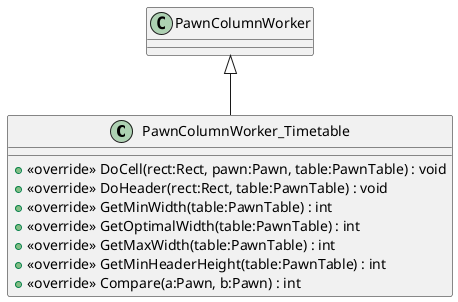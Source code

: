 @startuml
class PawnColumnWorker_Timetable {
    + <<override>> DoCell(rect:Rect, pawn:Pawn, table:PawnTable) : void
    + <<override>> DoHeader(rect:Rect, table:PawnTable) : void
    + <<override>> GetMinWidth(table:PawnTable) : int
    + <<override>> GetOptimalWidth(table:PawnTable) : int
    + <<override>> GetMaxWidth(table:PawnTable) : int
    + <<override>> GetMinHeaderHeight(table:PawnTable) : int
    + <<override>> Compare(a:Pawn, b:Pawn) : int
}
PawnColumnWorker <|-- PawnColumnWorker_Timetable
@enduml
